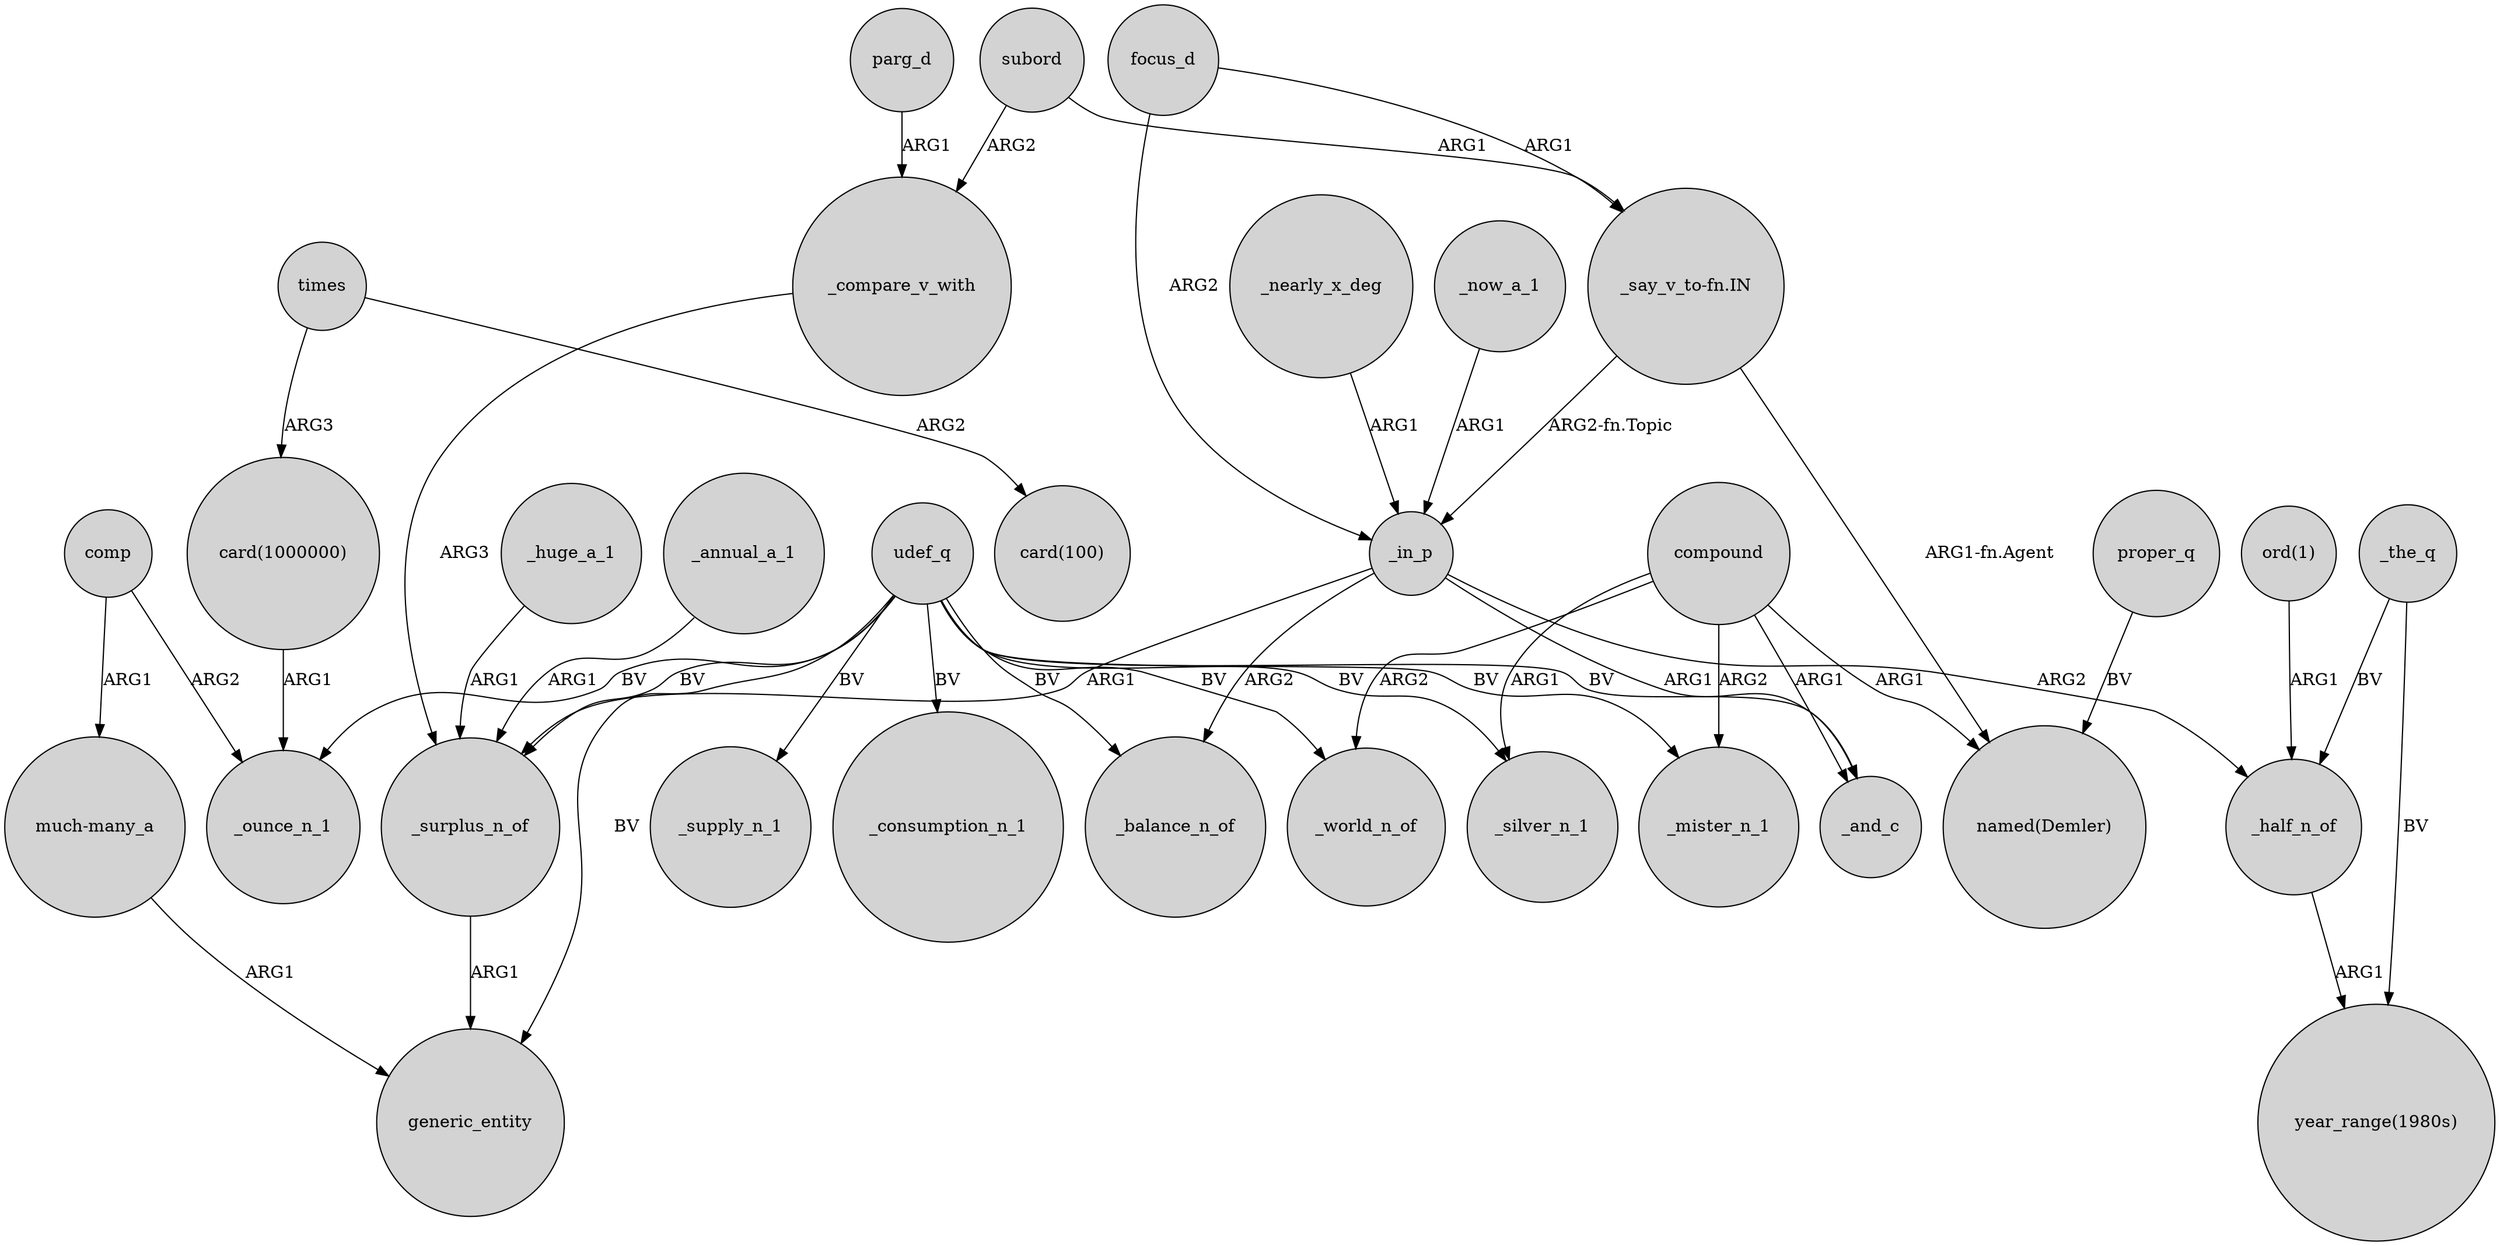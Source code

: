 digraph {
	node [shape=circle style=filled]
	"_say_v_to-fn.IN" -> _in_p [label="ARG2-fn.Topic"]
	udef_q -> generic_entity [label=BV]
	times -> "card(100)" [label=ARG2]
	udef_q -> _balance_n_of [label=BV]
	"much-many_a" -> generic_entity [label=ARG1]
	compound -> _world_n_of [label=ARG2]
	_in_p -> _balance_n_of [label=ARG2]
	compound -> _mister_n_1 [label=ARG2]
	udef_q -> _ounce_n_1 [label=BV]
	udef_q -> _mister_n_1 [label=BV]
	comp -> _ounce_n_1 [label=ARG2]
	parg_d -> _compare_v_with [label=ARG1]
	_nearly_x_deg -> _in_p [label=ARG1]
	subord -> "_say_v_to-fn.IN" [label=ARG1]
	udef_q -> _world_n_of [label=BV]
	udef_q -> _supply_n_1 [label=BV]
	_half_n_of -> "year_range(1980s)" [label=ARG1]
	focus_d -> "_say_v_to-fn.IN" [label=ARG1]
	_surplus_n_of -> generic_entity [label=ARG1]
	"ord(1)" -> _half_n_of [label=ARG1]
	comp -> "much-many_a" [label=ARG1]
	_compare_v_with -> _surplus_n_of [label=ARG3]
	times -> "card(1000000)" [label=ARG3]
	udef_q -> _surplus_n_of [label=BV]
	_in_p -> _and_c [label=ARG1]
	compound -> _and_c [label=ARG1]
	_annual_a_1 -> _surplus_n_of [label=ARG1]
	compound -> "named(Demler)" [label=ARG1]
	compound -> _silver_n_1 [label=ARG1]
	_in_p -> _half_n_of [label=ARG2]
	subord -> _compare_v_with [label=ARG2]
	_in_p -> _surplus_n_of [label=ARG1]
	_now_a_1 -> _in_p [label=ARG1]
	"_say_v_to-fn.IN" -> "named(Demler)" [label="ARG1-fn.Agent"]
	_the_q -> _half_n_of [label=BV]
	proper_q -> "named(Demler)" [label=BV]
	"card(1000000)" -> _ounce_n_1 [label=ARG1]
	udef_q -> _and_c [label=BV]
	udef_q -> _consumption_n_1 [label=BV]
	udef_q -> _silver_n_1 [label=BV]
	focus_d -> _in_p [label=ARG2]
	_the_q -> "year_range(1980s)" [label=BV]
	_huge_a_1 -> _surplus_n_of [label=ARG1]
}
